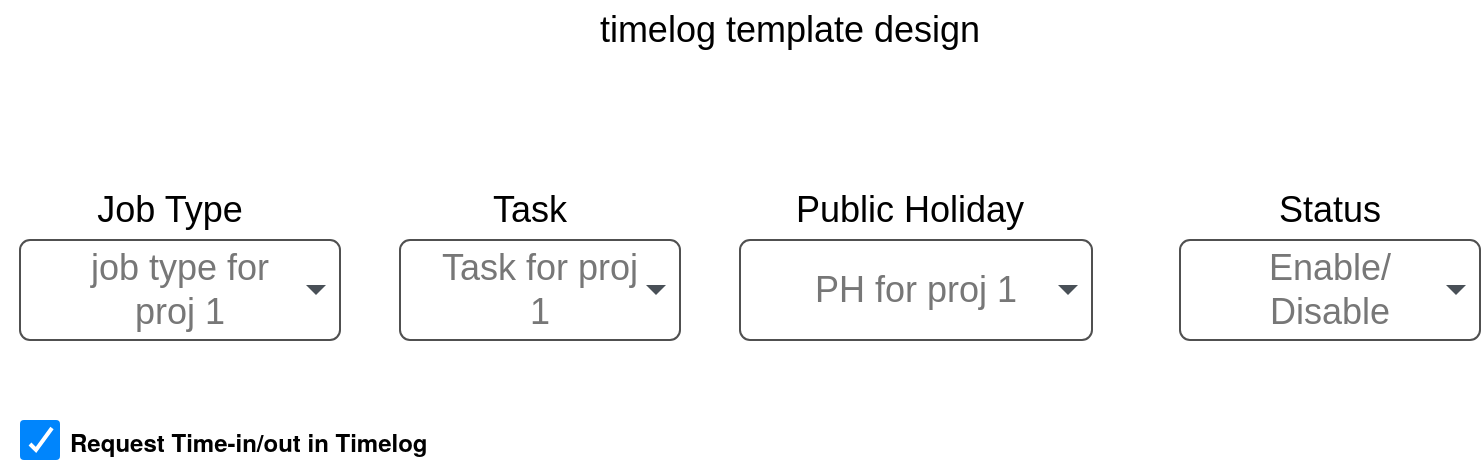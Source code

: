 <mxfile version="20.8.23" type="github"><diagram name="Page-1" id="-VrFYs0Vl5SFLQsJXujO"><mxGraphModel dx="957" dy="692" grid="1" gridSize="10" guides="1" tooltips="1" connect="1" arrows="1" fold="1" page="1" pageScale="1" pageWidth="827" pageHeight="1169" math="0" shadow="0"><root><mxCell id="0"/><mxCell id="1" parent="0"/><mxCell id="LKev1vuDSWPG3BVOv9Xq-1" value="job type for proj 1" style="html=1;shadow=0;dashed=0;shape=mxgraph.bootstrap.rrect;rSize=5;strokeColor=#505050;strokeWidth=1;fillColor=#ffffff;fontColor=#777777;whiteSpace=wrap;align=center;verticalAlign=middle;fontStyle=0;fontSize=18;spacing=20;" vertex="1" parent="1"><mxGeometry x="40" y="150" width="160" height="50" as="geometry"/></mxCell><mxCell id="LKev1vuDSWPG3BVOv9Xq-2" value="" style="shape=triangle;direction=south;fillColor=#495057;strokeColor=none;perimeter=none;" vertex="1" parent="LKev1vuDSWPG3BVOv9Xq-1"><mxGeometry x="1" y="0.5" width="10" height="5" relative="1" as="geometry"><mxPoint x="-17" y="-2.5" as="offset"/></mxGeometry></mxCell><mxCell id="LKev1vuDSWPG3BVOv9Xq-3" value="Task for proj 1" style="html=1;shadow=0;dashed=0;shape=mxgraph.bootstrap.rrect;rSize=5;strokeColor=#505050;strokeWidth=1;fillColor=#ffffff;fontColor=#777777;whiteSpace=wrap;align=center;verticalAlign=middle;fontStyle=0;fontSize=18;spacing=20;" vertex="1" parent="1"><mxGeometry x="230" y="150" width="140" height="50" as="geometry"/></mxCell><mxCell id="LKev1vuDSWPG3BVOv9Xq-4" value="" style="shape=triangle;direction=south;fillColor=#495057;strokeColor=none;perimeter=none;" vertex="1" parent="LKev1vuDSWPG3BVOv9Xq-3"><mxGeometry x="1" y="0.5" width="10" height="5" relative="1" as="geometry"><mxPoint x="-17" y="-2.5" as="offset"/></mxGeometry></mxCell><mxCell id="LKev1vuDSWPG3BVOv9Xq-5" value="PH for proj 1" style="html=1;shadow=0;dashed=0;shape=mxgraph.bootstrap.rrect;rSize=5;strokeColor=#505050;strokeWidth=1;fillColor=#ffffff;fontColor=#777777;whiteSpace=wrap;align=center;verticalAlign=middle;fontStyle=0;fontSize=18;spacing=20;" vertex="1" parent="1"><mxGeometry x="400" y="150" width="176" height="50" as="geometry"/></mxCell><mxCell id="LKev1vuDSWPG3BVOv9Xq-6" value="" style="shape=triangle;direction=south;fillColor=#495057;strokeColor=none;perimeter=none;" vertex="1" parent="LKev1vuDSWPG3BVOv9Xq-5"><mxGeometry x="1" y="0.5" width="10" height="5" relative="1" as="geometry"><mxPoint x="-17" y="-2.5" as="offset"/></mxGeometry></mxCell><mxCell id="LKev1vuDSWPG3BVOv9Xq-10" value="&lt;p style=&quot;margin: 0px; font-variant-numeric: normal; font-variant-east-asian: normal; font-stretch: normal; line-height: normal; font-family: &amp;quot;Helvetica Neue&amp;quot;;&quot; class=&quot;p1&quot;&gt;&lt;b&gt;Request Time-in/out in Timelog&lt;/b&gt;&lt;/p&gt;" style="html=1;shadow=0;dashed=0;shape=mxgraph.bootstrap.checkbox2;labelPosition=right;verticalLabelPosition=middle;align=left;verticalAlign=middle;gradientColor=#DEDEDE;fillColor=#EDEDED;checked=1;spacing=5;checkedFill=#0085FC;checkedStroke=#ffffff;sketch=0;" vertex="1" parent="1"><mxGeometry x="40" y="240" width="20" height="20" as="geometry"/></mxCell><mxCell id="LKev1vuDSWPG3BVOv9Xq-12" value="&lt;font style=&quot;font-size: 18px;&quot;&gt;timelog template design&lt;/font&gt;" style="text;html=1;strokeColor=none;fillColor=none;align=center;verticalAlign=middle;whiteSpace=wrap;rounded=0;" vertex="1" parent="1"><mxGeometry x="320" y="30" width="210" height="30" as="geometry"/></mxCell><mxCell id="LKev1vuDSWPG3BVOv9Xq-14" value="Enable/ Disable" style="html=1;shadow=0;dashed=0;shape=mxgraph.bootstrap.rrect;rSize=5;strokeColor=#505050;strokeWidth=1;fillColor=#ffffff;fontColor=#777777;whiteSpace=wrap;align=center;verticalAlign=middle;fontStyle=0;fontSize=18;spacing=20;" vertex="1" parent="1"><mxGeometry x="620" y="150" width="150" height="50" as="geometry"/></mxCell><mxCell id="LKev1vuDSWPG3BVOv9Xq-15" value="" style="shape=triangle;direction=south;fillColor=#495057;strokeColor=none;perimeter=none;" vertex="1" parent="LKev1vuDSWPG3BVOv9Xq-14"><mxGeometry x="1" y="0.5" width="10" height="5" relative="1" as="geometry"><mxPoint x="-17" y="-2.5" as="offset"/></mxGeometry></mxCell><mxCell id="LKev1vuDSWPG3BVOv9Xq-16" value="Status" style="text;html=1;strokeColor=none;fillColor=none;align=center;verticalAlign=middle;whiteSpace=wrap;rounded=0;fontSize=18;" vertex="1" parent="1"><mxGeometry x="665" y="120" width="60" height="30" as="geometry"/></mxCell><mxCell id="LKev1vuDSWPG3BVOv9Xq-17" value="Public Holiday" style="text;html=1;strokeColor=none;fillColor=none;align=center;verticalAlign=middle;whiteSpace=wrap;rounded=0;fontSize=18;" vertex="1" parent="1"><mxGeometry x="400" y="120" width="170" height="30" as="geometry"/></mxCell><mxCell id="LKev1vuDSWPG3BVOv9Xq-18" value="Task" style="text;html=1;strokeColor=none;fillColor=none;align=center;verticalAlign=middle;whiteSpace=wrap;rounded=0;fontSize=18;" vertex="1" parent="1"><mxGeometry x="210" y="120" width="170" height="30" as="geometry"/></mxCell><mxCell id="LKev1vuDSWPG3BVOv9Xq-19" value="Job Type" style="text;html=1;strokeColor=none;fillColor=none;align=center;verticalAlign=middle;whiteSpace=wrap;rounded=0;fontSize=18;" vertex="1" parent="1"><mxGeometry x="30" y="120" width="170" height="30" as="geometry"/></mxCell></root></mxGraphModel></diagram></mxfile>